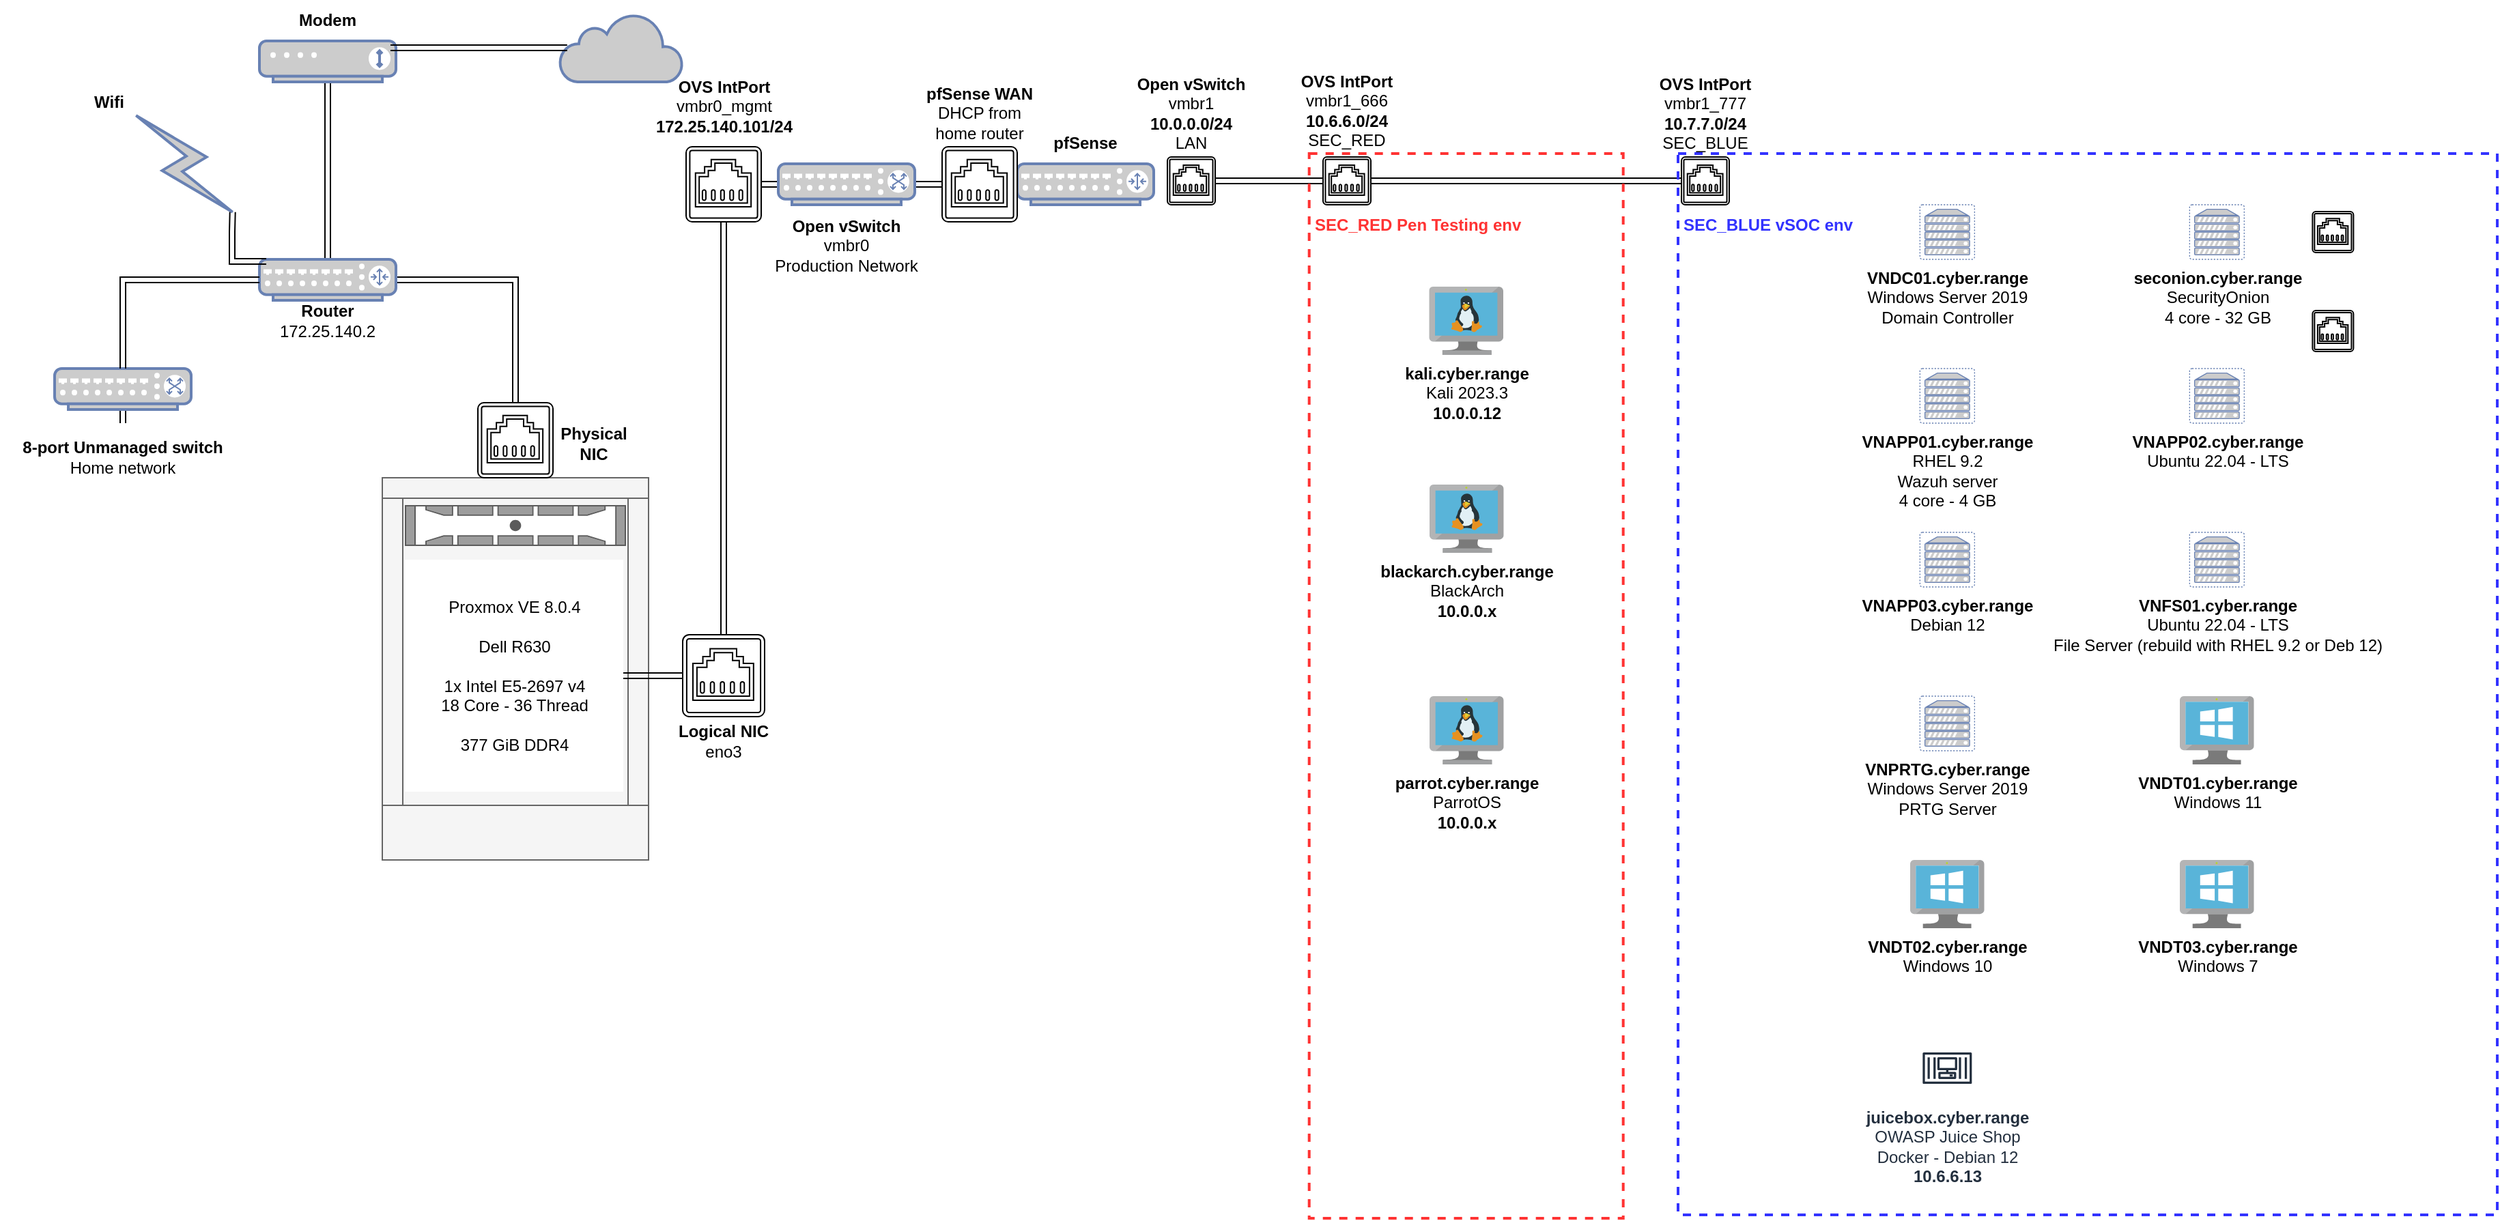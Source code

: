 <mxfile version="21.8.0" type="github">
  <diagram name="Page-1" id="Gz2OW-2O6twBv-y2hm4n">
    <mxGraphModel dx="2924" dy="1110" grid="1" gridSize="10" guides="1" tooltips="1" connect="1" arrows="1" fold="1" page="1" pageScale="1" pageWidth="850" pageHeight="1100" math="0" shadow="0">
      <root>
        <mxCell id="0" />
        <mxCell id="1" parent="0" />
        <mxCell id="6AgiHDk-AYFdmTXKW45j-7" style="edgeStyle=orthogonalEdgeStyle;rounded=0;orthogonalLoop=1;jettySize=auto;html=1;exitX=0.5;exitY=0;exitDx=0;exitDy=0;exitPerimeter=0;shape=link;" edge="1" parent="1" source="6AgiHDk-AYFdmTXKW45j-1" target="6AgiHDk-AYFdmTXKW45j-5">
          <mxGeometry relative="1" as="geometry" />
        </mxCell>
        <mxCell id="6AgiHDk-AYFdmTXKW45j-43" style="edgeStyle=orthogonalEdgeStyle;rounded=0;orthogonalLoop=1;jettySize=auto;html=1;exitX=1;exitY=0.5;exitDx=0;exitDy=0;exitPerimeter=0;shape=link;" edge="1" parent="1" source="6AgiHDk-AYFdmTXKW45j-1" target="6AgiHDk-AYFdmTXKW45j-23">
          <mxGeometry relative="1" as="geometry" />
        </mxCell>
        <mxCell id="6AgiHDk-AYFdmTXKW45j-1" value="" style="fontColor=#0066CC;verticalAlign=top;verticalLabelPosition=bottom;labelPosition=center;align=center;html=1;outlineConnect=0;fillColor=#CCCCCC;strokeColor=#6881B3;gradientColor=none;gradientDirection=north;strokeWidth=2;shape=mxgraph.networks.router;" vertex="1" parent="1">
          <mxGeometry x="-610" y="220" width="100" height="30" as="geometry" />
        </mxCell>
        <mxCell id="6AgiHDk-AYFdmTXKW45j-2" value="" style="fontColor=#0066CC;verticalAlign=top;verticalLabelPosition=bottom;labelPosition=center;align=center;html=1;outlineConnect=0;fillColor=#CCCCCC;strokeColor=#6881B3;gradientColor=none;gradientDirection=north;strokeWidth=2;shape=mxgraph.networks.comm_link;direction=west;rotation=-45;" vertex="1" parent="1">
          <mxGeometry x="-680" y="100" width="30" height="100" as="geometry" />
        </mxCell>
        <mxCell id="6AgiHDk-AYFdmTXKW45j-3" style="edgeStyle=orthogonalEdgeStyle;rounded=0;orthogonalLoop=1;jettySize=auto;html=1;exitX=0.05;exitY=0.05;exitDx=0;exitDy=0;exitPerimeter=0;entryX=0.5;entryY=0;entryDx=0;entryDy=0;entryPerimeter=0;shape=link;" edge="1" parent="1" source="6AgiHDk-AYFdmTXKW45j-1" target="6AgiHDk-AYFdmTXKW45j-2">
          <mxGeometry relative="1" as="geometry" />
        </mxCell>
        <mxCell id="6AgiHDk-AYFdmTXKW45j-4" value="" style="html=1;outlineConnect=0;fillColor=#CCCCCC;strokeColor=#6881B3;gradientColor=none;gradientDirection=north;strokeWidth=2;shape=mxgraph.networks.cloud;fontColor=#ffffff;" vertex="1" parent="1">
          <mxGeometry x="-390" y="40" width="90" height="50" as="geometry" />
        </mxCell>
        <mxCell id="6AgiHDk-AYFdmTXKW45j-5" value="" style="fontColor=#0066CC;verticalAlign=top;verticalLabelPosition=bottom;labelPosition=center;align=center;html=1;outlineConnect=0;fillColor=#CCCCCC;strokeColor=#6881B3;gradientColor=none;gradientDirection=north;strokeWidth=2;shape=mxgraph.networks.modem;direction=east;" vertex="1" parent="1">
          <mxGeometry x="-610" y="60" width="100" height="30" as="geometry" />
        </mxCell>
        <mxCell id="6AgiHDk-AYFdmTXKW45j-6" style="edgeStyle=orthogonalEdgeStyle;rounded=0;orthogonalLoop=1;jettySize=auto;html=1;exitX=0.06;exitY=0.5;exitDx=0;exitDy=0;exitPerimeter=0;entryX=0.96;entryY=0.167;entryDx=0;entryDy=0;entryPerimeter=0;shape=link;" edge="1" parent="1" source="6AgiHDk-AYFdmTXKW45j-4" target="6AgiHDk-AYFdmTXKW45j-5">
          <mxGeometry relative="1" as="geometry" />
        </mxCell>
        <mxCell id="6AgiHDk-AYFdmTXKW45j-19" style="edgeStyle=orthogonalEdgeStyle;rounded=0;orthogonalLoop=1;jettySize=auto;html=1;exitX=0.5;exitY=1;exitDx=0;exitDy=0;exitPerimeter=0;entryX=0.5;entryY=0;entryDx=0;entryDy=0;shape=link;" edge="1" parent="1" source="6AgiHDk-AYFdmTXKW45j-8" target="6AgiHDk-AYFdmTXKW45j-16">
          <mxGeometry relative="1" as="geometry" />
        </mxCell>
        <mxCell id="6AgiHDk-AYFdmTXKW45j-8" value="" style="fontColor=#0066CC;verticalAlign=top;verticalLabelPosition=bottom;labelPosition=center;align=center;html=1;outlineConnect=0;fillColor=#CCCCCC;strokeColor=#6881B3;gradientColor=none;gradientDirection=north;strokeWidth=2;shape=mxgraph.networks.switch;" vertex="1" parent="1">
          <mxGeometry x="-760" y="300" width="100" height="30" as="geometry" />
        </mxCell>
        <mxCell id="6AgiHDk-AYFdmTXKW45j-9" style="edgeStyle=orthogonalEdgeStyle;rounded=0;orthogonalLoop=1;jettySize=auto;html=1;exitX=0;exitY=0.5;exitDx=0;exitDy=0;exitPerimeter=0;entryX=0.5;entryY=0;entryDx=0;entryDy=0;entryPerimeter=0;shape=link;" edge="1" parent="1" source="6AgiHDk-AYFdmTXKW45j-1" target="6AgiHDk-AYFdmTXKW45j-8">
          <mxGeometry relative="1" as="geometry" />
        </mxCell>
        <mxCell id="6AgiHDk-AYFdmTXKW45j-12" value="" style="verticalLabelPosition=bottom;dashed=0;shadow=0;html=1;align=center;verticalAlign=top;shape=mxgraph.cabinets.cabinet;hasStand=1;fillColor=#f5f5f5;fontColor=#333333;strokeColor=#666666;" vertex="1" parent="1">
          <mxGeometry x="-520" y="380" width="195" height="280" as="geometry" />
        </mxCell>
        <mxCell id="6AgiHDk-AYFdmTXKW45j-13" value="" style="strokeColor=#666666;html=1;labelPosition=right;align=left;spacingLeft=15;shadow=0;dashed=0;outlineConnect=0;shape=mxgraph.rack.dell.dell_poweredge_2u;movable=1;resizable=1;rotatable=1;deletable=1;editable=1;locked=0;connectable=1;" vertex="1" parent="1">
          <mxGeometry x="-503.5" y="400" width="162" height="30" as="geometry" />
        </mxCell>
        <mxCell id="6AgiHDk-AYFdmTXKW45j-14" value="Proxmox VE 8.0.4&lt;br&gt;&lt;br&gt;Dell R630&lt;br&gt;&lt;br&gt;1x Intel E5-2697 v4&lt;br&gt;18 Core - 36 Thread&lt;br&gt;&lt;br&gt;377 GiB DDR4" style="text;html=1;align=center;verticalAlign=middle;whiteSpace=wrap;rounded=0;fillColor=default;" vertex="1" parent="1">
          <mxGeometry x="-503.5" y="440" width="160" height="170" as="geometry" />
        </mxCell>
        <mxCell id="6AgiHDk-AYFdmTXKW45j-16" value="&lt;b&gt;8-port Unmanaged switch&lt;/b&gt;&lt;br&gt;Home network" style="text;html=1;strokeColor=none;fillColor=none;align=center;verticalAlign=middle;whiteSpace=wrap;rounded=0;" vertex="1" parent="1">
          <mxGeometry x="-800" y="340" width="180" height="50" as="geometry" />
        </mxCell>
        <mxCell id="6AgiHDk-AYFdmTXKW45j-22" value="" style="edgeStyle=orthogonalEdgeStyle;rounded=0;orthogonalLoop=1;jettySize=auto;html=1;shape=link;" edge="1" parent="1" source="6AgiHDk-AYFdmTXKW45j-20" target="6AgiHDk-AYFdmTXKW45j-14">
          <mxGeometry relative="1" as="geometry" />
        </mxCell>
        <mxCell id="6AgiHDk-AYFdmTXKW45j-46" value="" style="edgeStyle=orthogonalEdgeStyle;rounded=0;orthogonalLoop=1;jettySize=auto;html=1;shape=link;" edge="1" parent="1" source="6AgiHDk-AYFdmTXKW45j-20" target="6AgiHDk-AYFdmTXKW45j-37">
          <mxGeometry relative="1" as="geometry">
            <mxPoint x="-270" y="415" as="targetPoint" />
          </mxGeometry>
        </mxCell>
        <mxCell id="6AgiHDk-AYFdmTXKW45j-20" value="" style="sketch=0;pointerEvents=1;shadow=0;dashed=0;html=1;aspect=fixed;labelPosition=center;verticalLabelPosition=bottom;verticalAlign=top;align=center;outlineConnect=0;shape=mxgraph.vvd.ethernet_port;direction=west;" vertex="1" parent="1">
          <mxGeometry x="-300" y="495" width="60" height="60" as="geometry" />
        </mxCell>
        <mxCell id="6AgiHDk-AYFdmTXKW45j-44" value="" style="edgeStyle=orthogonalEdgeStyle;rounded=0;orthogonalLoop=1;jettySize=auto;html=1;strokeColor=none;" edge="1" parent="1" source="6AgiHDk-AYFdmTXKW45j-23" target="6AgiHDk-AYFdmTXKW45j-14">
          <mxGeometry relative="1" as="geometry" />
        </mxCell>
        <mxCell id="6AgiHDk-AYFdmTXKW45j-23" value="" style="sketch=0;pointerEvents=1;shadow=0;dashed=0;html=1;aspect=fixed;labelPosition=center;verticalLabelPosition=bottom;verticalAlign=top;align=center;outlineConnect=0;shape=mxgraph.vvd.ethernet_port;direction=west;" vertex="1" parent="1">
          <mxGeometry x="-450" y="325" width="55" height="55" as="geometry" />
        </mxCell>
        <mxCell id="6AgiHDk-AYFdmTXKW45j-31" value="&lt;b&gt;Physical NIC&lt;/b&gt;" style="text;html=1;strokeColor=none;fillColor=none;align=center;verticalAlign=middle;whiteSpace=wrap;rounded=0;" vertex="1" parent="1">
          <mxGeometry x="-395" y="340" width="60" height="30" as="geometry" />
        </mxCell>
        <mxCell id="6AgiHDk-AYFdmTXKW45j-32" value="&lt;b&gt;Logical NIC&lt;/b&gt;&lt;br&gt;eno3" style="text;html=1;strokeColor=none;fillColor=none;align=center;verticalAlign=middle;whiteSpace=wrap;rounded=0;" vertex="1" parent="1">
          <mxGeometry x="-310" y="555" width="80" height="35" as="geometry" />
        </mxCell>
        <mxCell id="6AgiHDk-AYFdmTXKW45j-38" style="edgeStyle=orthogonalEdgeStyle;rounded=0;orthogonalLoop=1;jettySize=auto;html=1;exitX=0;exitY=0.5;exitDx=0;exitDy=0;exitPerimeter=0;shape=link;" edge="1" parent="1" source="6AgiHDk-AYFdmTXKW45j-33" target="6AgiHDk-AYFdmTXKW45j-37">
          <mxGeometry relative="1" as="geometry" />
        </mxCell>
        <mxCell id="6AgiHDk-AYFdmTXKW45j-69" style="edgeStyle=orthogonalEdgeStyle;rounded=0;orthogonalLoop=1;jettySize=auto;html=1;exitX=1;exitY=0.5;exitDx=0;exitDy=0;exitPerimeter=0;shape=link;" edge="1" parent="1" source="6AgiHDk-AYFdmTXKW45j-33" target="6AgiHDk-AYFdmTXKW45j-49">
          <mxGeometry relative="1" as="geometry" />
        </mxCell>
        <mxCell id="6AgiHDk-AYFdmTXKW45j-33" value="" style="fontColor=#0066CC;verticalAlign=top;verticalLabelPosition=bottom;labelPosition=center;align=center;html=1;outlineConnect=0;fillColor=#CCCCCC;strokeColor=#6881B3;gradientColor=none;gradientDirection=north;strokeWidth=2;shape=mxgraph.networks.switch;" vertex="1" parent="1">
          <mxGeometry x="-230" y="150" width="100" height="30" as="geometry" />
        </mxCell>
        <mxCell id="6AgiHDk-AYFdmTXKW45j-35" value="&lt;b&gt;Open vSwitch&lt;/b&gt;&lt;br&gt;vmbr0&lt;br&gt;Production Network" style="text;html=1;strokeColor=none;fillColor=none;align=center;verticalAlign=middle;whiteSpace=wrap;rounded=0;" vertex="1" parent="1">
          <mxGeometry x="-240" y="180" width="120" height="60" as="geometry" />
        </mxCell>
        <mxCell id="6AgiHDk-AYFdmTXKW45j-36" value="" style="fontColor=#0066CC;verticalAlign=top;verticalLabelPosition=bottom;labelPosition=center;align=center;html=1;outlineConnect=0;fillColor=#CCCCCC;strokeColor=#6881B3;gradientColor=none;gradientDirection=north;strokeWidth=2;shape=mxgraph.networks.router;" vertex="1" parent="1">
          <mxGeometry x="-55" y="150" width="100" height="30" as="geometry" />
        </mxCell>
        <mxCell id="6AgiHDk-AYFdmTXKW45j-37" value="" style="sketch=0;pointerEvents=1;shadow=0;dashed=0;html=1;aspect=fixed;labelPosition=center;verticalLabelPosition=bottom;verticalAlign=top;align=center;outlineConnect=0;shape=mxgraph.vvd.ethernet_port;direction=west;" vertex="1" parent="1">
          <mxGeometry x="-297.5" y="137.5" width="55" height="55" as="geometry" />
        </mxCell>
        <mxCell id="6AgiHDk-AYFdmTXKW45j-39" value="&lt;b&gt;OVS IntPort&lt;br&gt;&lt;/b&gt;vmbr0_mgmt&lt;br&gt;&lt;b&gt;172.25.140.101/24&lt;/b&gt;" style="text;html=1;strokeColor=none;fillColor=none;align=center;verticalAlign=middle;whiteSpace=wrap;rounded=0;" vertex="1" parent="1">
          <mxGeometry x="-322.5" y="80" width="105" height="55" as="geometry" />
        </mxCell>
        <mxCell id="6AgiHDk-AYFdmTXKW45j-40" value="&lt;b&gt;Router&lt;/b&gt;&lt;br&gt;172.25.140.2" style="text;html=1;strokeColor=none;fillColor=none;align=center;verticalAlign=middle;whiteSpace=wrap;rounded=0;" vertex="1" parent="1">
          <mxGeometry x="-610" y="250" width="100" height="30" as="geometry" />
        </mxCell>
        <mxCell id="6AgiHDk-AYFdmTXKW45j-41" value="&lt;b&gt;Modem&lt;br&gt;&lt;/b&gt;" style="text;html=1;strokeColor=none;fillColor=none;align=center;verticalAlign=middle;whiteSpace=wrap;rounded=0;" vertex="1" parent="1">
          <mxGeometry x="-590" y="30" width="60" height="30" as="geometry" />
        </mxCell>
        <mxCell id="6AgiHDk-AYFdmTXKW45j-42" value="&lt;b&gt;Wifi&lt;/b&gt;" style="text;html=1;strokeColor=none;fillColor=none;align=center;verticalAlign=middle;whiteSpace=wrap;rounded=0;" vertex="1" parent="1">
          <mxGeometry x="-760" y="80" width="80" height="50" as="geometry" />
        </mxCell>
        <mxCell id="6AgiHDk-AYFdmTXKW45j-47" value="&lt;b&gt;pfSense&lt;br&gt;&lt;/b&gt;" style="text;html=1;strokeColor=none;fillColor=none;align=center;verticalAlign=middle;whiteSpace=wrap;rounded=0;" vertex="1" parent="1">
          <mxGeometry x="-35" y="120" width="60" height="30" as="geometry" />
        </mxCell>
        <mxCell id="6AgiHDk-AYFdmTXKW45j-49" value="" style="sketch=0;pointerEvents=1;shadow=0;dashed=0;html=1;aspect=fixed;labelPosition=center;verticalLabelPosition=bottom;verticalAlign=top;align=center;outlineConnect=0;shape=mxgraph.vvd.ethernet_port;direction=west;" vertex="1" parent="1">
          <mxGeometry x="-110" y="137.5" width="55" height="55" as="geometry" />
        </mxCell>
        <mxCell id="6AgiHDk-AYFdmTXKW45j-51" value="&lt;b&gt;pfSense WAN&lt;/b&gt;&lt;br&gt;DHCP from home router" style="text;html=1;strokeColor=none;fillColor=none;align=center;verticalAlign=middle;whiteSpace=wrap;rounded=0;" vertex="1" parent="1">
          <mxGeometry x="-125" y="87.5" width="85" height="50" as="geometry" />
        </mxCell>
        <mxCell id="6AgiHDk-AYFdmTXKW45j-52" value="" style="sketch=0;pointerEvents=1;shadow=0;dashed=0;html=1;aspect=fixed;labelPosition=center;verticalLabelPosition=bottom;verticalAlign=top;align=center;outlineConnect=0;shape=mxgraph.vvd.ethernet_port;direction=west;" vertex="1" parent="1">
          <mxGeometry x="55" y="145" width="35" height="35" as="geometry" />
        </mxCell>
        <mxCell id="6AgiHDk-AYFdmTXKW45j-55" value="&lt;b&gt;Open vSwitch&lt;/b&gt;&lt;br&gt;vmbr1&lt;br&gt;&lt;b&gt;10.0.0.0/24&lt;br&gt;&lt;/b&gt;LAN" style="text;html=1;strokeColor=none;fillColor=none;align=center;verticalAlign=middle;whiteSpace=wrap;rounded=0;" vertex="1" parent="1">
          <mxGeometry x="21.25" y="85" width="102.5" height="55" as="geometry" />
        </mxCell>
        <mxCell id="6AgiHDk-AYFdmTXKW45j-56" value="&lt;b&gt;OVS IntPort&lt;/b&gt;&lt;br&gt;vmbr1_666&lt;br&gt;&lt;b&gt;10.6.6.0/24&lt;br&gt;&lt;/b&gt;SEC_RED" style="text;html=1;strokeColor=none;fillColor=none;align=center;verticalAlign=middle;whiteSpace=wrap;rounded=0;" vertex="1" parent="1">
          <mxGeometry x="140" y="85" width="93" height="52.5" as="geometry" />
        </mxCell>
        <mxCell id="6AgiHDk-AYFdmTXKW45j-57" value="&lt;b style=&quot;border-color: var(--border-color);&quot;&gt;OVS IntPort&lt;/b&gt;&lt;br style=&quot;border-color: var(--border-color);&quot;&gt;vmbr1_777&lt;br style=&quot;border-color: var(--border-color);&quot;&gt;&lt;b&gt;10.7.7.0/24&lt;br&gt;&lt;/b&gt;SEC_BLUE" style="text;html=1;strokeColor=none;fillColor=none;align=center;verticalAlign=middle;whiteSpace=wrap;rounded=0;" vertex="1" parent="1">
          <mxGeometry x="410" y="87.5" width="78" height="50" as="geometry" />
        </mxCell>
        <mxCell id="6AgiHDk-AYFdmTXKW45j-73" value="" style="edgeStyle=orthogonalEdgeStyle;rounded=0;orthogonalLoop=1;jettySize=auto;html=1;shape=link;" edge="1" parent="1" source="6AgiHDk-AYFdmTXKW45j-70" target="6AgiHDk-AYFdmTXKW45j-52">
          <mxGeometry relative="1" as="geometry" />
        </mxCell>
        <mxCell id="6AgiHDk-AYFdmTXKW45j-70" value="" style="sketch=0;pointerEvents=1;shadow=0;dashed=0;html=1;aspect=fixed;labelPosition=center;verticalLabelPosition=bottom;verticalAlign=top;align=center;outlineConnect=0;shape=mxgraph.vvd.ethernet_port;direction=west;" vertex="1" parent="1">
          <mxGeometry x="169" y="145" width="35" height="35" as="geometry" />
        </mxCell>
        <mxCell id="6AgiHDk-AYFdmTXKW45j-72" value="" style="edgeStyle=orthogonalEdgeStyle;rounded=0;orthogonalLoop=1;jettySize=auto;html=1;shape=link;" edge="1" parent="1" source="6AgiHDk-AYFdmTXKW45j-71" target="6AgiHDk-AYFdmTXKW45j-70">
          <mxGeometry relative="1" as="geometry">
            <mxPoint x="260" y="163" as="targetPoint" />
          </mxGeometry>
        </mxCell>
        <mxCell id="6AgiHDk-AYFdmTXKW45j-71" value="" style="sketch=0;pointerEvents=1;shadow=0;dashed=0;html=1;aspect=fixed;labelPosition=center;verticalLabelPosition=bottom;verticalAlign=top;align=center;outlineConnect=0;shape=mxgraph.vvd.ethernet_port;direction=west;" vertex="1" parent="1">
          <mxGeometry x="431.5" y="145" width="35" height="35" as="geometry" />
        </mxCell>
        <mxCell id="6AgiHDk-AYFdmTXKW45j-76" value="&lt;b&gt;juicebox.cyber.range&lt;/b&gt;&lt;br&gt;OWASP Juice Shop&lt;br&gt;Docker - Debian 12&lt;br&gt;&lt;b&gt;10.6.6.13&lt;/b&gt;" style="sketch=0;outlineConnect=0;fontColor=#232F3E;gradientColor=none;strokeColor=#232F3E;fillColor=#ffffff;dashed=0;verticalLabelPosition=bottom;verticalAlign=top;align=center;html=1;fontSize=12;fontStyle=0;aspect=fixed;shape=mxgraph.aws4.resourceIcon;resIcon=mxgraph.aws4.container_3;" vertex="1" parent="1">
          <mxGeometry x="603.68" y="790" width="45" height="45" as="geometry" />
        </mxCell>
        <mxCell id="6AgiHDk-AYFdmTXKW45j-77" value="&lt;b&gt;kali.cyber.range&lt;/b&gt;&lt;br&gt;Kali 2023.3&lt;br&gt;&lt;b&gt;10.0.0.12&lt;/b&gt;" style="image;sketch=0;aspect=fixed;html=1;points=[];align=center;fontSize=12;image=img/lib/mscae/VM_Linux.svg;" vertex="1" parent="1">
          <mxGeometry x="246.67" y="240" width="54.35" height="50" as="geometry" />
        </mxCell>
        <mxCell id="6AgiHDk-AYFdmTXKW45j-84" value="&lt;font style=&quot;&quot; color=&quot;#000000&quot;&gt;&lt;b&gt;seconion.cyber.range&lt;/b&gt;&lt;br&gt;SecurityOnion&lt;br&gt;4 core - 32 GB&lt;br&gt;&lt;/font&gt;" style="fontColor=#0066CC;verticalAlign=top;verticalLabelPosition=bottom;labelPosition=center;align=center;html=1;outlineConnect=0;fillColor=#CCCCCC;strokeColor=#6881B3;gradientColor=none;gradientDirection=north;strokeWidth=2;shape=mxgraph.networks.virtual_server;" vertex="1" parent="1">
          <mxGeometry x="803.68" y="180" width="40" height="40" as="geometry" />
        </mxCell>
        <mxCell id="6AgiHDk-AYFdmTXKW45j-86" value="" style="sketch=0;pointerEvents=1;shadow=0;dashed=0;html=1;aspect=fixed;labelPosition=center;verticalLabelPosition=bottom;verticalAlign=top;align=center;outlineConnect=0;shape=mxgraph.vvd.ethernet_port;direction=west;" vertex="1" parent="1">
          <mxGeometry x="893.68" y="185" width="30" height="30" as="geometry" />
        </mxCell>
        <mxCell id="6AgiHDk-AYFdmTXKW45j-87" value="" style="sketch=0;pointerEvents=1;shadow=0;dashed=0;html=1;aspect=fixed;labelPosition=center;verticalLabelPosition=bottom;verticalAlign=top;align=center;outlineConnect=0;shape=mxgraph.vvd.ethernet_port;direction=west;" vertex="1" parent="1">
          <mxGeometry x="893.68" y="257.5" width="30" height="30" as="geometry" />
        </mxCell>
        <mxCell id="6AgiHDk-AYFdmTXKW45j-88" value="&lt;font style=&quot;&quot; color=&quot;#000000&quot;&gt;&lt;b&gt;VNAPP01.cyber.range&lt;/b&gt;&lt;br&gt;RHEL 9.2&lt;br&gt;Wazuh server&lt;br&gt;4 core - 4 GB&lt;br&gt;&lt;/font&gt;" style="fontColor=#0066CC;verticalAlign=top;verticalLabelPosition=bottom;labelPosition=center;align=center;html=1;outlineConnect=0;fillColor=#CCCCCC;strokeColor=#6881B3;gradientColor=none;gradientDirection=north;strokeWidth=2;shape=mxgraph.networks.virtual_server;" vertex="1" parent="1">
          <mxGeometry x="606.18" y="300" width="40" height="40" as="geometry" />
        </mxCell>
        <mxCell id="6AgiHDk-AYFdmTXKW45j-89" value="&lt;font style=&quot;&quot; color=&quot;#000000&quot;&gt;&lt;b&gt;VNAPP02.cyber.range&lt;/b&gt;&lt;br&gt;&lt;/font&gt;&lt;font color=&quot;#000000&quot;&gt;Ubuntu 22.04 - LTS&lt;/font&gt;&lt;font style=&quot;&quot; color=&quot;#000000&quot;&gt;&lt;br&gt;&lt;/font&gt;" style="fontColor=#0066CC;verticalAlign=top;verticalLabelPosition=bottom;labelPosition=center;align=center;html=1;outlineConnect=0;fillColor=#CCCCCC;strokeColor=#6881B3;gradientColor=none;gradientDirection=north;strokeWidth=2;shape=mxgraph.networks.virtual_server;" vertex="1" parent="1">
          <mxGeometry x="803.68" y="300" width="40" height="40" as="geometry" />
        </mxCell>
        <mxCell id="6AgiHDk-AYFdmTXKW45j-90" value="&lt;font style=&quot;&quot; color=&quot;#000000&quot;&gt;&lt;b&gt;VNAPP03.cyber.range&lt;/b&gt;&lt;br&gt;Debian 12&lt;br&gt;&lt;/font&gt;" style="fontColor=#0066CC;verticalAlign=top;verticalLabelPosition=bottom;labelPosition=center;align=center;html=1;outlineConnect=0;fillColor=#CCCCCC;strokeColor=#6881B3;gradientColor=none;gradientDirection=north;strokeWidth=2;shape=mxgraph.networks.virtual_server;" vertex="1" parent="1">
          <mxGeometry x="606.18" y="420" width="40" height="40" as="geometry" />
        </mxCell>
        <mxCell id="6AgiHDk-AYFdmTXKW45j-91" value="&lt;font style=&quot;&quot; color=&quot;#000000&quot;&gt;&lt;b&gt;VNFS01.cyber.range&lt;/b&gt;&lt;br&gt;Ubuntu 22.04 - LTS&lt;br&gt;File Server (rebuild with RHEL 9.2 or Deb 12)&lt;br&gt;&lt;/font&gt;" style="fontColor=#0066CC;verticalAlign=top;verticalLabelPosition=bottom;labelPosition=center;align=center;html=1;outlineConnect=0;fillColor=#CCCCCC;strokeColor=#6881B3;gradientColor=none;gradientDirection=north;strokeWidth=2;shape=mxgraph.networks.virtual_server;" vertex="1" parent="1">
          <mxGeometry x="803.68" y="420" width="40" height="40" as="geometry" />
        </mxCell>
        <mxCell id="6AgiHDk-AYFdmTXKW45j-92" value="&lt;font style=&quot;&quot; color=&quot;#000000&quot;&gt;&lt;b&gt;VNPRTG.cyber.range&lt;/b&gt;&lt;br&gt;Windows Server 2019&lt;br&gt;PRTG Server&lt;br&gt;&lt;/font&gt;" style="fontColor=#0066CC;verticalAlign=top;verticalLabelPosition=bottom;labelPosition=center;align=center;html=1;outlineConnect=0;fillColor=#CCCCCC;strokeColor=#6881B3;gradientColor=none;gradientDirection=north;strokeWidth=2;shape=mxgraph.networks.virtual_server;" vertex="1" parent="1">
          <mxGeometry x="606.18" y="540" width="40" height="40" as="geometry" />
        </mxCell>
        <mxCell id="6AgiHDk-AYFdmTXKW45j-95" value="&lt;b&gt;VNDT01.cyber.range&lt;/b&gt;&lt;br&gt;Windows 11" style="image;sketch=0;aspect=fixed;html=1;points=[];align=center;fontSize=12;image=img/lib/mscae/VirtualMachineWindows.svg;" vertex="1" parent="1">
          <mxGeometry x="796.5" y="540" width="54.35" height="50" as="geometry" />
        </mxCell>
        <mxCell id="6AgiHDk-AYFdmTXKW45j-97" value="&lt;b&gt;VNDT02.cyber.range&lt;/b&gt;&lt;br&gt;Windows 10" style="image;sketch=0;aspect=fixed;html=1;points=[];align=center;fontSize=12;image=img/lib/mscae/VirtualMachineWindows.svg;" vertex="1" parent="1">
          <mxGeometry x="599" y="660" width="54.35" height="50" as="geometry" />
        </mxCell>
        <mxCell id="6AgiHDk-AYFdmTXKW45j-98" value="&lt;b&gt;VNDT03.cyber.range&lt;/b&gt;&lt;br&gt;Windows 7" style="image;sketch=0;aspect=fixed;html=1;points=[];align=center;fontSize=12;image=img/lib/mscae/VirtualMachineWindows.svg;" vertex="1" parent="1">
          <mxGeometry x="796.5" y="660" width="54.35" height="50" as="geometry" />
        </mxCell>
        <mxCell id="6AgiHDk-AYFdmTXKW45j-101" value="&lt;b&gt;blackarch.cyber.range&lt;/b&gt;&lt;br&gt;BlackArch&lt;br&gt;&lt;b&gt;10.0.0.x&lt;/b&gt;" style="image;sketch=0;aspect=fixed;html=1;points=[];align=center;fontSize=12;image=img/lib/mscae/VM_Linux.svg;" vertex="1" parent="1">
          <mxGeometry x="246.99" y="385" width="54.35" height="50" as="geometry" />
        </mxCell>
        <mxCell id="6AgiHDk-AYFdmTXKW45j-102" value="&lt;b&gt;parrot.cyber.range&lt;/b&gt;&lt;br&gt;ParrotOS&lt;br&gt;&lt;b&gt;10.0.0.x&lt;/b&gt;" style="image;sketch=0;aspect=fixed;html=1;points=[];align=center;fontSize=12;image=img/lib/mscae/VM_Linux.svg;" vertex="1" parent="1">
          <mxGeometry x="246.99" y="540" width="54.35" height="50" as="geometry" />
        </mxCell>
        <mxCell id="6AgiHDk-AYFdmTXKW45j-120" value="&lt;b style=&quot;border-color: var(--border-color); color: rgb(0, 0, 0);&quot;&gt;VNDC01.cyber.range&lt;/b&gt;&lt;br style=&quot;border-color: var(--border-color); color: rgb(0, 0, 0);&quot;&gt;&lt;font color=&quot;#000000&quot;&gt;Windows Server 2019&lt;br style=&quot;border-color: var(--border-color);&quot;&gt;&lt;/font&gt;&lt;span style=&quot;border-color: var(--border-color); color: rgb(0, 0, 0);&quot;&gt;Domain Controller&lt;/span&gt;&lt;font style=&quot;&quot; color=&quot;#000000&quot;&gt;&lt;br&gt;&lt;/font&gt;" style="fontColor=#0066CC;verticalAlign=top;verticalLabelPosition=bottom;labelPosition=center;align=center;html=1;outlineConnect=0;fillColor=#CCCCCC;strokeColor=#6881B3;gradientColor=none;gradientDirection=north;strokeWidth=2;shape=mxgraph.networks.virtual_server;" vertex="1" parent="1">
          <mxGeometry x="606.18" y="180" width="40" height="40" as="geometry" />
        </mxCell>
        <mxCell id="6AgiHDk-AYFdmTXKW45j-122" value="&amp;nbsp;&lt;br&gt;&lt;br&gt;&lt;br&gt;&lt;font color=&quot;#3333ff&quot;&gt;SEC_BLUE vSOC env&lt;/font&gt;" style="html=1;fontColor=#FF3333;fontStyle=1;align=left;verticalAlign=top;spacing=0;labelBorderColor=none;fillColor=none;dashed=1;strokeWidth=2;strokeColor=#3333FF;spacingLeft=4;spacingTop=-3;" vertex="1" parent="1">
          <mxGeometry x="429" y="142.5" width="600" height="777.5" as="geometry" />
        </mxCell>
        <mxCell id="6AgiHDk-AYFdmTXKW45j-123" value="&lt;br&gt;&lt;br&gt;&lt;br&gt;SEC_RED Pen Testing env" style="html=1;fontColor=#FF3333;fontStyle=1;align=left;verticalAlign=top;spacing=0;labelBorderColor=none;fillColor=none;dashed=1;strokeWidth=2;strokeColor=#FF3333;spacingLeft=4;spacingTop=-3;" vertex="1" parent="1">
          <mxGeometry x="158.85" y="142.5" width="230" height="780" as="geometry" />
        </mxCell>
      </root>
    </mxGraphModel>
  </diagram>
</mxfile>
